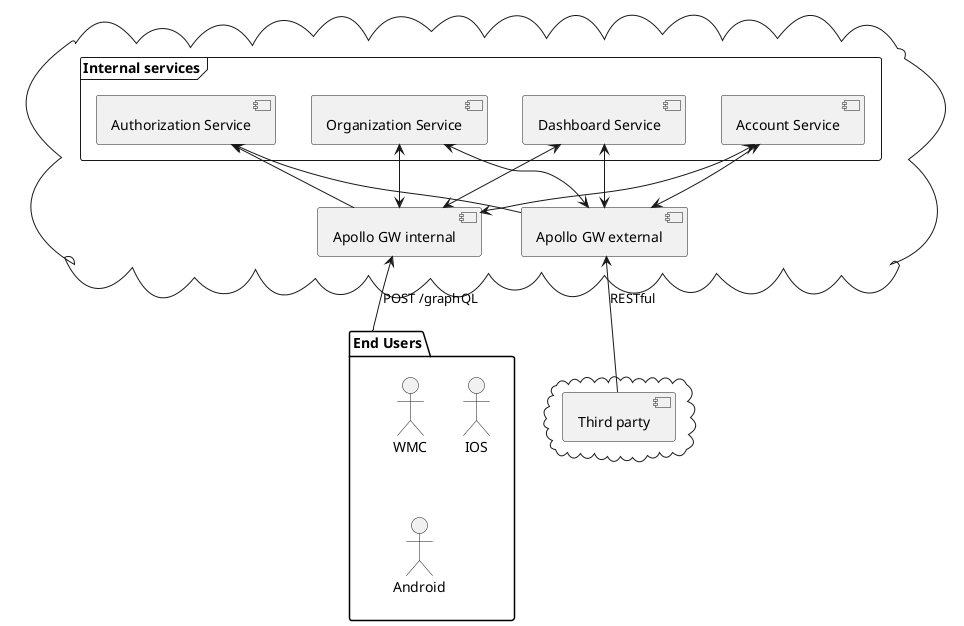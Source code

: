 @startuml

cloud {
    frame "Internal services" {
        [Dashboard Service]
        [Organization Service]
        [Authorization Service]
        [Account Service]
    }
    
    [Dashboard Service] <--> [Apollo GW internal]
    [Organization Service] <--> [Apollo GW internal]
    [Authorization Service] <-- [Apollo GW internal]
    [Account Service] <--> [Apollo GW internal]

    [Dashboard Service] <--> [Apollo GW external]
    [Organization Service] <--> [Apollo GW external]
    [Authorization Service] <-- [Apollo GW external]
    [Account Service] <--> [Apollo GW external]
}

cloud {
    [Third party]
}
[Apollo GW external] <-- [Third party]: RESTful

package "End Users" {
    actor WMC
    actor IOS
    actor Android
}
[Apollo GW internal] <-- "End Users": POST /graphQL
@enduml
